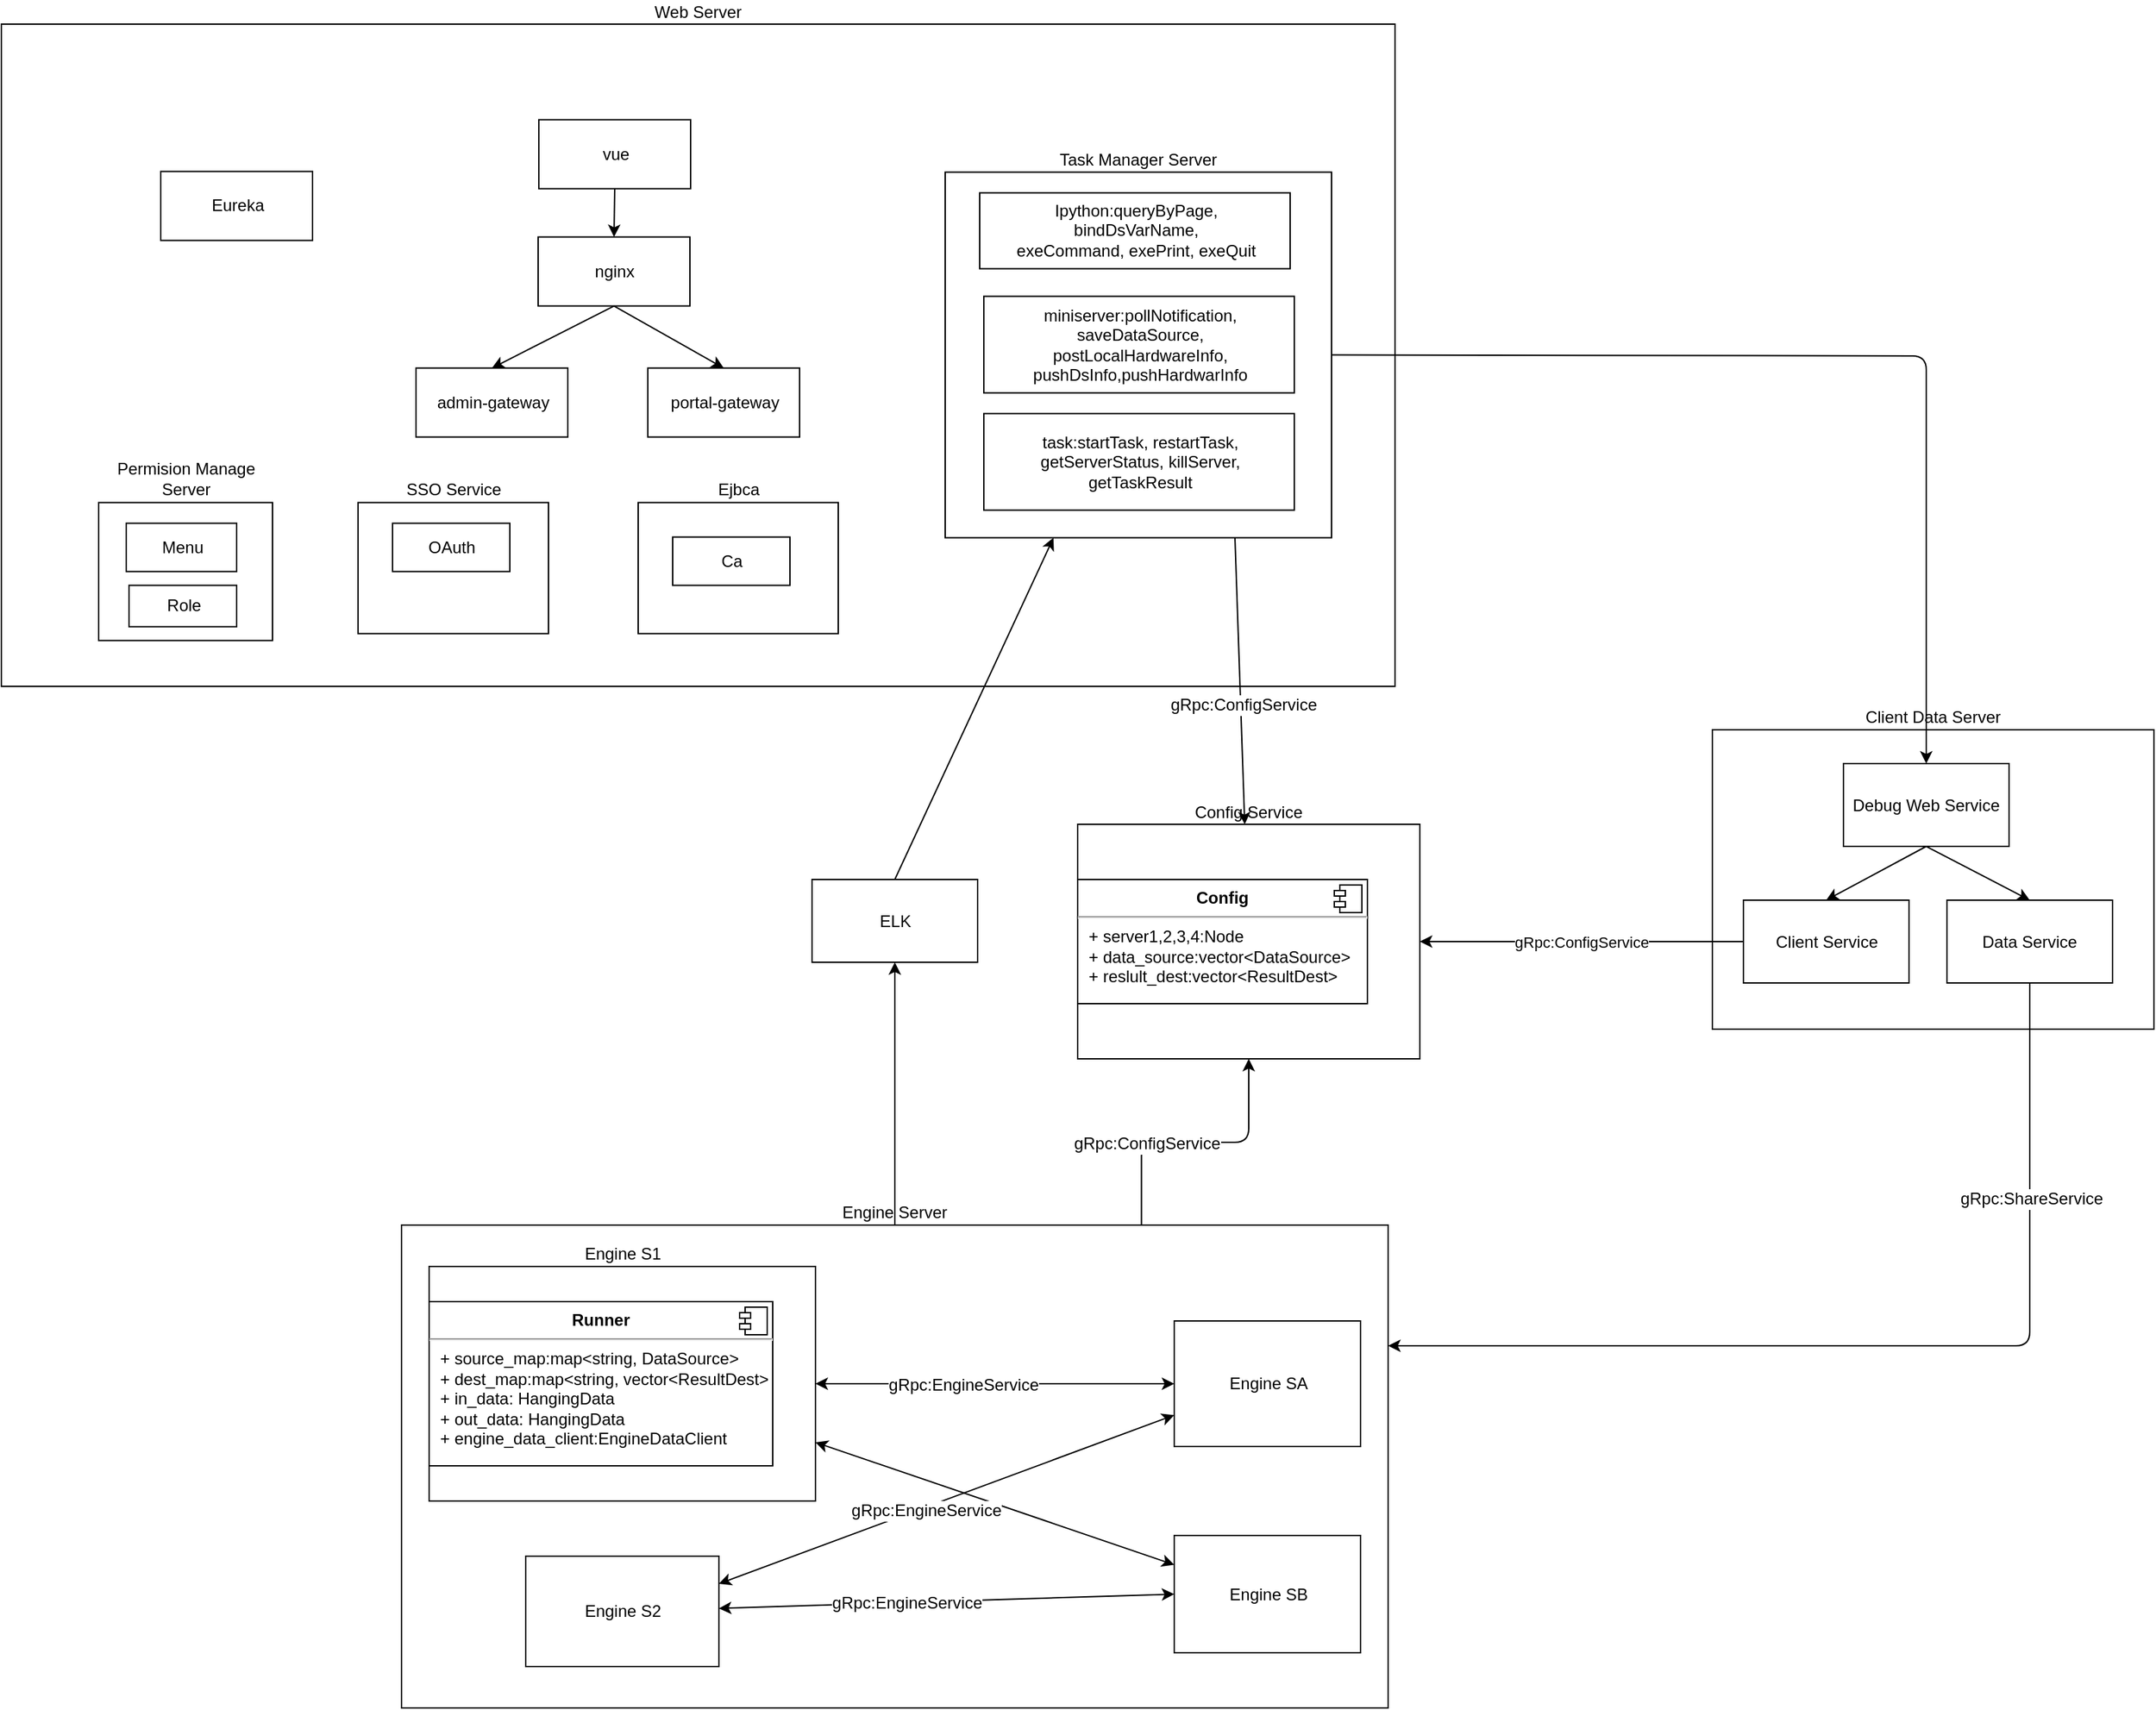 <mxfile version="10.6.0" type="github"><diagram id="qjX3kxyQt8vl-2oXAutQ" name="Page-1"><mxGraphModel dx="1591" dy="1016" grid="1" gridSize="10" guides="1" tooltips="1" connect="1" arrows="1" fold="1" page="1" pageScale="1" pageWidth="827" pageHeight="1169" math="0" shadow="0"><root><mxCell id="0"/><mxCell id="1" parent="0"/><UserObject label="Web Server" treeRoot="1" id="pDZX20AE8ElxJlWNmtBF-116"><mxCell style="whiteSpace=wrap;html=1;align=center;treeFolding=1;container=1;recursiveResize=0;labelPosition=center;verticalLabelPosition=top;verticalAlign=bottom;" vertex="1" parent="1"><mxGeometry x="30" y="79.5" width="1010" height="480" as="geometry"/></mxCell></UserObject><UserObject label="Task Manager Server" treeRoot="1" id="pDZX20AE8ElxJlWNmtBF-45"><mxCell style="whiteSpace=wrap;html=1;align=center;treeFolding=1;container=1;recursiveResize=0;labelPosition=center;verticalLabelPosition=top;verticalAlign=bottom;" vertex="1" parent="pDZX20AE8ElxJlWNmtBF-116"><mxGeometry x="684" y="107.286" width="280" height="265" as="geometry"/></mxCell></UserObject><mxCell id="pDZX20AE8ElxJlWNmtBF-86" value="Ipython:queryByPage, &lt;br&gt;bindDsVarName,&lt;br&gt;exeCommand, exePrint, exeQuit&lt;br&gt;" style="html=1;" vertex="1" parent="pDZX20AE8ElxJlWNmtBF-45"><mxGeometry x="25" y="15" width="225" height="55" as="geometry"/></mxCell><mxCell id="pDZX20AE8ElxJlWNmtBF-92" value="miniserver:pollNotification,&lt;br&gt;saveDataSource, &lt;br&gt;postLocalHardwareInfo, &lt;br&gt;pushDsInfo,pushHardwarInfo&lt;br&gt;" style="html=1;" vertex="1" parent="pDZX20AE8ElxJlWNmtBF-45"><mxGeometry x="28" y="90" width="225" height="70" as="geometry"/></mxCell><mxCell id="pDZX20AE8ElxJlWNmtBF-93" value="task:startTask, restartTask, &lt;br&gt;getServerStatus, killServer, &lt;br&gt;getTaskResult&lt;br&gt;" style="html=1;" vertex="1" parent="pDZX20AE8ElxJlWNmtBF-45"><mxGeometry x="28" y="175" width="225" height="70" as="geometry"/></mxCell><UserObject label="Permision Manage Server" treeRoot="1" id="pDZX20AE8ElxJlWNmtBF-49"><mxCell style="whiteSpace=wrap;html=1;align=center;treeFolding=1;container=1;recursiveResize=0;labelPosition=center;verticalLabelPosition=top;verticalAlign=bottom;" vertex="1" parent="pDZX20AE8ElxJlWNmtBF-116"><mxGeometry x="70.5" y="346.786" width="126" height="100" as="geometry"/></mxCell></UserObject><mxCell id="pDZX20AE8ElxJlWNmtBF-85" value="Menu" style="html=1;" vertex="1" parent="pDZX20AE8ElxJlWNmtBF-49"><mxGeometry x="20" y="15" width="80" height="35" as="geometry"/></mxCell><mxCell id="pDZX20AE8ElxJlWNmtBF-97" value="Role" style="html=1;" vertex="1" parent="pDZX20AE8ElxJlWNmtBF-49"><mxGeometry x="22" y="60" width="78" height="30" as="geometry"/></mxCell><mxCell id="pDZX20AE8ElxJlWNmtBF-57" value="admin-gateway" style="html=1;" vertex="1" parent="pDZX20AE8ElxJlWNmtBF-116"><mxGeometry x="300.5" y="249.286" width="110" height="50" as="geometry"/></mxCell><mxCell id="pDZX20AE8ElxJlWNmtBF-58" value="portal-gateway" style="html=1;" vertex="1" parent="pDZX20AE8ElxJlWNmtBF-116"><mxGeometry x="468.5" y="249.286" width="110" height="50" as="geometry"/></mxCell><mxCell id="pDZX20AE8ElxJlWNmtBF-61" value="nginx&lt;br&gt;" style="html=1;" vertex="1" parent="pDZX20AE8ElxJlWNmtBF-116"><mxGeometry x="389" y="154.286" width="110" height="50" as="geometry"/></mxCell><mxCell id="pDZX20AE8ElxJlWNmtBF-62" value="Eureka&lt;br&gt;" style="html=1;" vertex="1" parent="pDZX20AE8ElxJlWNmtBF-116"><mxGeometry x="115.5" y="106.786" width="110" height="50" as="geometry"/></mxCell><mxCell id="pDZX20AE8ElxJlWNmtBF-73" value="vue&lt;br&gt;" style="html=1;" vertex="1" parent="pDZX20AE8ElxJlWNmtBF-116"><mxGeometry x="389.5" y="69.286" width="110" height="50" as="geometry"/></mxCell><mxCell id="pDZX20AE8ElxJlWNmtBF-81" value="" style="endArrow=classic;html=1;exitX=0.5;exitY=1;exitDx=0;exitDy=0;entryX=0.5;entryY=0;entryDx=0;entryDy=0;" edge="1" parent="pDZX20AE8ElxJlWNmtBF-116" source="pDZX20AE8ElxJlWNmtBF-61" target="pDZX20AE8ElxJlWNmtBF-57"><mxGeometry width="50" height="50" relative="1" as="geometry"><mxPoint x="440.5" y="336.786" as="sourcePoint"/><mxPoint x="490.5" y="286.786" as="targetPoint"/></mxGeometry></mxCell><UserObject label="SSO Service" treeRoot="1" id="pDZX20AE8ElxJlWNmtBF-88"><mxCell style="whiteSpace=wrap;html=1;align=center;treeFolding=1;container=1;recursiveResize=0;labelPosition=center;verticalLabelPosition=top;verticalAlign=bottom;" vertex="1" parent="pDZX20AE8ElxJlWNmtBF-116"><mxGeometry x="258.5" y="346.786" width="138" height="95" as="geometry"/></mxCell></UserObject><mxCell id="pDZX20AE8ElxJlWNmtBF-89" value="OAuth" style="html=1;" vertex="1" parent="pDZX20AE8ElxJlWNmtBF-88"><mxGeometry x="25" y="15" width="85" height="35" as="geometry"/></mxCell><UserObject label="Ejbca" treeRoot="1" id="pDZX20AE8ElxJlWNmtBF-90"><mxCell style="whiteSpace=wrap;html=1;align=center;treeFolding=1;container=1;recursiveResize=0;labelPosition=center;verticalLabelPosition=top;verticalAlign=bottom;" vertex="1" parent="pDZX20AE8ElxJlWNmtBF-116"><mxGeometry x="461.5" y="346.786" width="145" height="95" as="geometry"/></mxCell></UserObject><mxCell id="pDZX20AE8ElxJlWNmtBF-98" value="Ca" style="html=1;" vertex="1" parent="pDZX20AE8ElxJlWNmtBF-90"><mxGeometry x="25" y="25" width="85" height="35" as="geometry"/></mxCell><mxCell id="pDZX20AE8ElxJlWNmtBF-95" value="" style="endArrow=classic;html=1;exitX=0.5;exitY=1;exitDx=0;exitDy=0;entryX=0.5;entryY=0;entryDx=0;entryDy=0;" edge="1" parent="pDZX20AE8ElxJlWNmtBF-116" source="pDZX20AE8ElxJlWNmtBF-73" target="pDZX20AE8ElxJlWNmtBF-61"><mxGeometry width="50" height="50" relative="1" as="geometry"><mxPoint x="256.5" y="136.786" as="sourcePoint"/><mxPoint x="306.5" y="86.786" as="targetPoint"/></mxGeometry></mxCell><mxCell id="pDZX20AE8ElxJlWNmtBF-96" value="" style="endArrow=classic;html=1;exitX=0.5;exitY=1;exitDx=0;exitDy=0;entryX=0.5;entryY=0;entryDx=0;entryDy=0;" edge="1" parent="pDZX20AE8ElxJlWNmtBF-116" source="pDZX20AE8ElxJlWNmtBF-61" target="pDZX20AE8ElxJlWNmtBF-58"><mxGeometry width="50" height="50" relative="1" as="geometry"><mxPoint x="586.5" y="186.786" as="sourcePoint"/><mxPoint x="636.5" y="136.786" as="targetPoint"/></mxGeometry></mxCell><UserObject label="Engine Server" treeRoot="1" id="pDZX20AE8ElxJlWNmtBF-1"><mxCell style="whiteSpace=wrap;html=1;align=center;treeFolding=1;container=1;recursiveResize=0;labelPosition=center;verticalLabelPosition=top;verticalAlign=bottom;" vertex="1" parent="1"><mxGeometry x="320" y="950" width="715" height="350" as="geometry"/></mxCell></UserObject><mxCell id="pDZX20AE8ElxJlWNmtBF-5" value="Engine S1&lt;br&gt;" style="html=1;labelPosition=center;verticalLabelPosition=top;align=center;verticalAlign=bottom;" vertex="1" parent="pDZX20AE8ElxJlWNmtBF-1"><mxGeometry x="20" y="30" width="280" height="170" as="geometry"/></mxCell><mxCell id="pDZX20AE8ElxJlWNmtBF-19" value="Engine SA&lt;br&gt;" style="html=1;labelPosition=center;verticalLabelPosition=middle;align=center;verticalAlign=middle;" vertex="1" parent="pDZX20AE8ElxJlWNmtBF-1"><mxGeometry x="560" y="69.5" width="135" height="91" as="geometry"/></mxCell><mxCell id="pDZX20AE8ElxJlWNmtBF-34" value="" style="endArrow=classic;startArrow=classic;html=1;entryX=0;entryY=0.5;entryDx=0;entryDy=0;" edge="1" parent="pDZX20AE8ElxJlWNmtBF-1" source="pDZX20AE8ElxJlWNmtBF-5" target="pDZX20AE8ElxJlWNmtBF-19"><mxGeometry width="50" height="50" relative="1" as="geometry"><mxPoint x="280" y="140" as="sourcePoint"/><mxPoint x="330" y="90" as="targetPoint"/></mxGeometry></mxCell><mxCell id="pDZX20AE8ElxJlWNmtBF-35" value="gRpc:EngineService" style="text;html=1;resizable=0;points=[];align=center;verticalAlign=middle;labelBackgroundColor=#ffffff;" vertex="1" connectable="0" parent="pDZX20AE8ElxJlWNmtBF-34"><mxGeometry x="-0.179" y="-1" relative="1" as="geometry"><mxPoint as="offset"/></mxGeometry></mxCell><mxCell id="pDZX20AE8ElxJlWNmtBF-38" value="&lt;p style=&quot;margin: 0px ; margin-top: 6px ; text-align: center&quot;&gt;&lt;b&gt;Runner&lt;/b&gt;&lt;/p&gt;&lt;hr&gt;&lt;p style=&quot;margin: 0px ; margin-left: 8px&quot;&gt;+ source_map:map&amp;lt;string, DataSource&amp;gt;&lt;/p&gt;&lt;p style=&quot;margin: 0px ; margin-left: 8px&quot;&gt;+ dest_map:map&amp;lt;string, vector&amp;lt;ResultDest&amp;gt;&lt;/p&gt;&lt;p style=&quot;margin: 0px ; margin-left: 8px&quot;&gt;+ in_data: HangingData&lt;br&gt;+ out_data: HangingData&lt;/p&gt;&lt;p style=&quot;margin: 0px ; margin-left: 8px&quot;&gt;+ engine_data_client:&lt;span&gt;EngineDataClient&lt;/span&gt;&lt;/p&gt;" style="align=left;overflow=fill;html=1;" vertex="1" parent="pDZX20AE8ElxJlWNmtBF-1"><mxGeometry x="20" y="55.5" width="249" height="119" as="geometry"/></mxCell><mxCell id="pDZX20AE8ElxJlWNmtBF-39" value="" style="shape=component;jettyWidth=8;jettyHeight=4;" vertex="1" parent="pDZX20AE8ElxJlWNmtBF-38"><mxGeometry x="1" width="20" height="20" relative="1" as="geometry"><mxPoint x="-24" y="4" as="offset"/></mxGeometry></mxCell><mxCell id="pDZX20AE8ElxJlWNmtBF-24" value="Engine SB&lt;br&gt;" style="html=1;labelPosition=center;verticalLabelPosition=middle;align=center;verticalAlign=middle;" vertex="1" parent="pDZX20AE8ElxJlWNmtBF-1"><mxGeometry x="560" y="225" width="135" height="85" as="geometry"/></mxCell><mxCell id="pDZX20AE8ElxJlWNmtBF-31" value="" style="endArrow=classic;startArrow=classic;html=1;entryX=1;entryY=0.75;entryDx=0;entryDy=0;exitX=0;exitY=0.25;exitDx=0;exitDy=0;" edge="1" parent="pDZX20AE8ElxJlWNmtBF-1" source="pDZX20AE8ElxJlWNmtBF-24" target="pDZX20AE8ElxJlWNmtBF-5"><mxGeometry width="50" height="50" relative="1" as="geometry"><mxPoint x="315" y="270" as="sourcePoint"/><mxPoint x="365" y="220" as="targetPoint"/></mxGeometry></mxCell><mxCell id="pDZX20AE8ElxJlWNmtBF-23" value="Engine S2&lt;br&gt;" style="html=1;labelPosition=center;verticalLabelPosition=middle;align=center;verticalAlign=middle;" vertex="1" parent="pDZX20AE8ElxJlWNmtBF-1"><mxGeometry x="90" y="240" width="140" height="80" as="geometry"/></mxCell><mxCell id="pDZX20AE8ElxJlWNmtBF-32" value="" style="endArrow=classic;startArrow=classic;html=1;entryX=1;entryY=0.25;entryDx=0;entryDy=0;exitX=0;exitY=0.75;exitDx=0;exitDy=0;" edge="1" parent="pDZX20AE8ElxJlWNmtBF-1" source="pDZX20AE8ElxJlWNmtBF-19" target="pDZX20AE8ElxJlWNmtBF-23"><mxGeometry width="50" height="50" relative="1" as="geometry"><mxPoint x="365" y="273" as="sourcePoint"/><mxPoint x="175" y="177" as="targetPoint"/></mxGeometry></mxCell><mxCell id="pDZX20AE8ElxJlWNmtBF-33" value="gRpc:EngineService" style="text;html=1;resizable=0;points=[];align=center;verticalAlign=middle;labelBackgroundColor=#ffffff;" vertex="1" connectable="0" parent="pDZX20AE8ElxJlWNmtBF-32"><mxGeometry x="0.223" relative="1" as="geometry"><mxPoint x="21" y="-5.5" as="offset"/></mxGeometry></mxCell><mxCell id="pDZX20AE8ElxJlWNmtBF-36" value="" style="endArrow=classic;startArrow=classic;html=1;entryX=0;entryY=0.5;entryDx=0;entryDy=0;" edge="1" parent="pDZX20AE8ElxJlWNmtBF-1" source="pDZX20AE8ElxJlWNmtBF-23" target="pDZX20AE8ElxJlWNmtBF-24"><mxGeometry width="50" height="50" relative="1" as="geometry"><mxPoint x="235" y="340" as="sourcePoint"/><mxPoint x="285" y="290" as="targetPoint"/></mxGeometry></mxCell><mxCell id="pDZX20AE8ElxJlWNmtBF-37" value="gRpc:EngineService" style="text;html=1;resizable=0;points=[];align=center;verticalAlign=middle;labelBackgroundColor=#ffffff;" vertex="1" connectable="0" parent="pDZX20AE8ElxJlWNmtBF-36"><mxGeometry x="-0.179" relative="1" as="geometry"><mxPoint as="offset"/></mxGeometry></mxCell><UserObject label="Config Service" treeRoot="1" id="pDZX20AE8ElxJlWNmtBF-10"><mxCell style="whiteSpace=wrap;html=1;align=center;treeFolding=1;container=1;recursiveResize=0;labelPosition=center;verticalLabelPosition=top;verticalAlign=bottom;" vertex="1" parent="1"><mxGeometry x="810" y="659.5" width="248" height="170" as="geometry"/></mxCell></UserObject><mxCell id="pDZX20AE8ElxJlWNmtBF-43" value="&lt;p style=&quot;margin: 0px ; margin-top: 6px ; text-align: center&quot;&gt;&lt;b&gt;Config&lt;/b&gt;&lt;/p&gt;&lt;hr&gt;&lt;p style=&quot;margin: 0px ; margin-left: 8px&quot;&gt;+ server1,2,3,4:Node&lt;br&gt;+ data_source:vector&amp;lt;DataSource&amp;gt;&lt;/p&gt;&lt;p style=&quot;margin: 0px ; margin-left: 8px&quot;&gt;+ reslult_dest:vector&amp;lt;ResultDest&amp;gt;&lt;/p&gt;" style="align=left;overflow=fill;html=1;" vertex="1" parent="pDZX20AE8ElxJlWNmtBF-10"><mxGeometry y="40" width="210" height="90" as="geometry"/></mxCell><mxCell id="pDZX20AE8ElxJlWNmtBF-44" value="" style="shape=component;jettyWidth=8;jettyHeight=4;" vertex="1" parent="pDZX20AE8ElxJlWNmtBF-43"><mxGeometry x="1" width="20" height="20" relative="1" as="geometry"><mxPoint x="-24" y="4" as="offset"/></mxGeometry></mxCell><UserObject label="Client Data Server" treeRoot="1" id="pDZX20AE8ElxJlWNmtBF-11"><mxCell style="whiteSpace=wrap;html=1;align=center;treeFolding=1;container=1;recursiveResize=0;labelPosition=center;verticalLabelPosition=top;verticalAlign=bottom;" vertex="1" parent="1"><mxGeometry x="1270" y="591" width="320" height="217" as="geometry"/></mxCell></UserObject><UserObject label="Debug Web Service" treeRoot="1" id="pDZX20AE8ElxJlWNmtBF-63"><mxCell style="whiteSpace=wrap;html=1;align=center;treeFolding=1;container=1;recursiveResize=0;" vertex="1" parent="pDZX20AE8ElxJlWNmtBF-11"><mxGeometry x="95" y="24.5" width="120" height="60" as="geometry"/></mxCell></UserObject><UserObject label="Client Service" treeRoot="1" id="pDZX20AE8ElxJlWNmtBF-67"><mxCell style="whiteSpace=wrap;html=1;align=center;treeFolding=1;container=1;recursiveResize=0;labelPosition=center;verticalLabelPosition=middle;verticalAlign=middle;" vertex="1" parent="pDZX20AE8ElxJlWNmtBF-11"><mxGeometry x="22.5" y="123.5" width="120" height="60" as="geometry"/></mxCell></UserObject><mxCell id="pDZX20AE8ElxJlWNmtBF-84" value="" style="endArrow=classic;html=1;exitX=0.5;exitY=1;exitDx=0;exitDy=0;entryX=0.5;entryY=0;entryDx=0;entryDy=0;" edge="1" parent="pDZX20AE8ElxJlWNmtBF-11" source="pDZX20AE8ElxJlWNmtBF-63" target="pDZX20AE8ElxJlWNmtBF-67"><mxGeometry width="50" height="50" relative="1" as="geometry"><mxPoint x="425" y="190" as="sourcePoint"/><mxPoint x="475" y="140" as="targetPoint"/></mxGeometry></mxCell><UserObject label="Data Service" treeRoot="1" id="pDZX20AE8ElxJlWNmtBF-94"><mxCell style="whiteSpace=wrap;html=1;align=center;treeFolding=1;container=1;recursiveResize=0;labelPosition=center;verticalLabelPosition=middle;verticalAlign=middle;" vertex="1" parent="pDZX20AE8ElxJlWNmtBF-11"><mxGeometry x="170" y="123.5" width="120" height="60" as="geometry"/></mxCell></UserObject><mxCell id="pDZX20AE8ElxJlWNmtBF-83" value="" style="endArrow=classic;html=1;entryX=0.5;entryY=0;entryDx=0;entryDy=0;exitX=0.5;exitY=1;exitDx=0;exitDy=0;" edge="1" parent="pDZX20AE8ElxJlWNmtBF-11" source="pDZX20AE8ElxJlWNmtBF-63" target="pDZX20AE8ElxJlWNmtBF-94"><mxGeometry width="50" height="50" relative="1" as="geometry"><mxPoint x="117.5" y="80" as="sourcePoint"/><mxPoint x="97.5" y="45" as="targetPoint"/></mxGeometry></mxCell><UserObject label="ELK" treeRoot="1" id="pDZX20AE8ElxJlWNmtBF-76"><mxCell style="whiteSpace=wrap;html=1;align=center;treeFolding=1;container=1;recursiveResize=0;" vertex="1" parent="1"><mxGeometry x="617.5" y="699.5" width="120" height="60" as="geometry"/></mxCell></UserObject><mxCell id="pDZX20AE8ElxJlWNmtBF-78" value="" style="endArrow=classic;html=1;entryX=0.5;entryY=1;entryDx=0;entryDy=0;exitX=0.5;exitY=0;exitDx=0;exitDy=0;" edge="1" parent="1" source="pDZX20AE8ElxJlWNmtBF-1" target="pDZX20AE8ElxJlWNmtBF-76"><mxGeometry width="50" height="50" relative="1" as="geometry"><mxPoint x="740" y="670" as="sourcePoint"/><mxPoint x="790" y="620" as="targetPoint"/></mxGeometry></mxCell><mxCell id="pDZX20AE8ElxJlWNmtBF-80" value="" style="endArrow=classic;html=1;exitX=0.5;exitY=0;exitDx=0;exitDy=0;" edge="1" parent="1" source="pDZX20AE8ElxJlWNmtBF-76" target="pDZX20AE8ElxJlWNmtBF-45"><mxGeometry width="50" height="50" relative="1" as="geometry"><mxPoint x="1050" y="620" as="sourcePoint"/><mxPoint x="873" y="471" as="targetPoint"/></mxGeometry></mxCell><mxCell id="pDZX20AE8ElxJlWNmtBF-108" value="" style="edgeStyle=elbowEdgeStyle;elbow=horizontal;endArrow=classic;html=1;exitX=0.5;exitY=1;exitDx=0;exitDy=0;entryX=1;entryY=0.25;entryDx=0;entryDy=0;" edge="1" parent="1" source="pDZX20AE8ElxJlWNmtBF-94" target="pDZX20AE8ElxJlWNmtBF-1"><mxGeometry width="50" height="50" relative="1" as="geometry"><mxPoint x="1200" y="1020" as="sourcePoint"/><mxPoint x="1250" y="970" as="targetPoint"/><Array as="points"><mxPoint x="1500" y="880"/></Array></mxGeometry></mxCell><mxCell id="pDZX20AE8ElxJlWNmtBF-109" value="gRpc:ShareService" style="text;html=1;resizable=0;points=[];align=center;verticalAlign=middle;labelBackgroundColor=#ffffff;" vertex="1" connectable="0" parent="pDZX20AE8ElxJlWNmtBF-108"><mxGeometry x="-0.24" y="-1" relative="1" as="geometry"><mxPoint x="14" y="-106" as="offset"/></mxGeometry></mxCell><mxCell id="pDZX20AE8ElxJlWNmtBF-111" value="" style="edgeStyle=elbowEdgeStyle;elbow=vertical;endArrow=classic;html=1;exitX=1;exitY=0.5;exitDx=0;exitDy=0;entryX=0.5;entryY=0;entryDx=0;entryDy=0;" edge="1" parent="1" source="pDZX20AE8ElxJlWNmtBF-45" target="pDZX20AE8ElxJlWNmtBF-63"><mxGeometry width="50" height="50" relative="1" as="geometry"><mxPoint x="1220" y="480" as="sourcePoint"/><mxPoint x="1270" y="430" as="targetPoint"/><Array as="points"><mxPoint x="1170" y="320"/></Array></mxGeometry></mxCell><mxCell id="pDZX20AE8ElxJlWNmtBF-114" value="" style="edgeStyle=elbowEdgeStyle;elbow=vertical;endArrow=classic;html=1;entryX=0.5;entryY=1;entryDx=0;entryDy=0;exitX=0.75;exitY=0;exitDx=0;exitDy=0;" edge="1" parent="1" source="pDZX20AE8ElxJlWNmtBF-1" target="pDZX20AE8ElxJlWNmtBF-10"><mxGeometry width="50" height="50" relative="1" as="geometry"><mxPoint x="170" y="1000" as="sourcePoint"/><mxPoint x="220" y="950" as="targetPoint"/></mxGeometry></mxCell><mxCell id="pDZX20AE8ElxJlWNmtBF-115" value="&lt;span&gt;gRpc:ConfigService&lt;/span&gt;" style="text;html=1;resizable=0;points=[];align=center;verticalAlign=middle;labelBackgroundColor=#ffffff;" vertex="1" connectable="0" parent="pDZX20AE8ElxJlWNmtBF-114"><mxGeometry x="-0.282" y="13" relative="1" as="geometry"><mxPoint x="-7.5" y="13.5" as="offset"/></mxGeometry></mxCell><mxCell id="pDZX20AE8ElxJlWNmtBF-117" value="gRpc:ConfigService" style="endArrow=classic;html=1;exitX=0;exitY=0.5;exitDx=0;exitDy=0;" edge="1" parent="1" source="pDZX20AE8ElxJlWNmtBF-67" target="pDZX20AE8ElxJlWNmtBF-10"><mxGeometry width="50" height="50" relative="1" as="geometry"><mxPoint x="1190" y="940" as="sourcePoint"/><mxPoint x="1240" y="890" as="targetPoint"/></mxGeometry></mxCell><mxCell id="pDZX20AE8ElxJlWNmtBF-118" value="" style="endArrow=classic;html=1;exitX=0.75;exitY=1;exitDx=0;exitDy=0;" edge="1" parent="1" source="pDZX20AE8ElxJlWNmtBF-45" target="pDZX20AE8ElxJlWNmtBF-10"><mxGeometry width="50" height="50" relative="1" as="geometry"><mxPoint x="1130" y="600" as="sourcePoint"/><mxPoint x="1180" y="550" as="targetPoint"/></mxGeometry></mxCell><mxCell id="pDZX20AE8ElxJlWNmtBF-119" value="&lt;span&gt;gRpc:ConfigService&lt;/span&gt;" style="text;html=1;resizable=0;points=[];align=center;verticalAlign=middle;labelBackgroundColor=#ffffff;" vertex="1" connectable="0" parent="pDZX20AE8ElxJlWNmtBF-118"><mxGeometry x="0.166" y="2" relative="1" as="geometry"><mxPoint as="offset"/></mxGeometry></mxCell></root></mxGraphModel></diagram></mxfile>